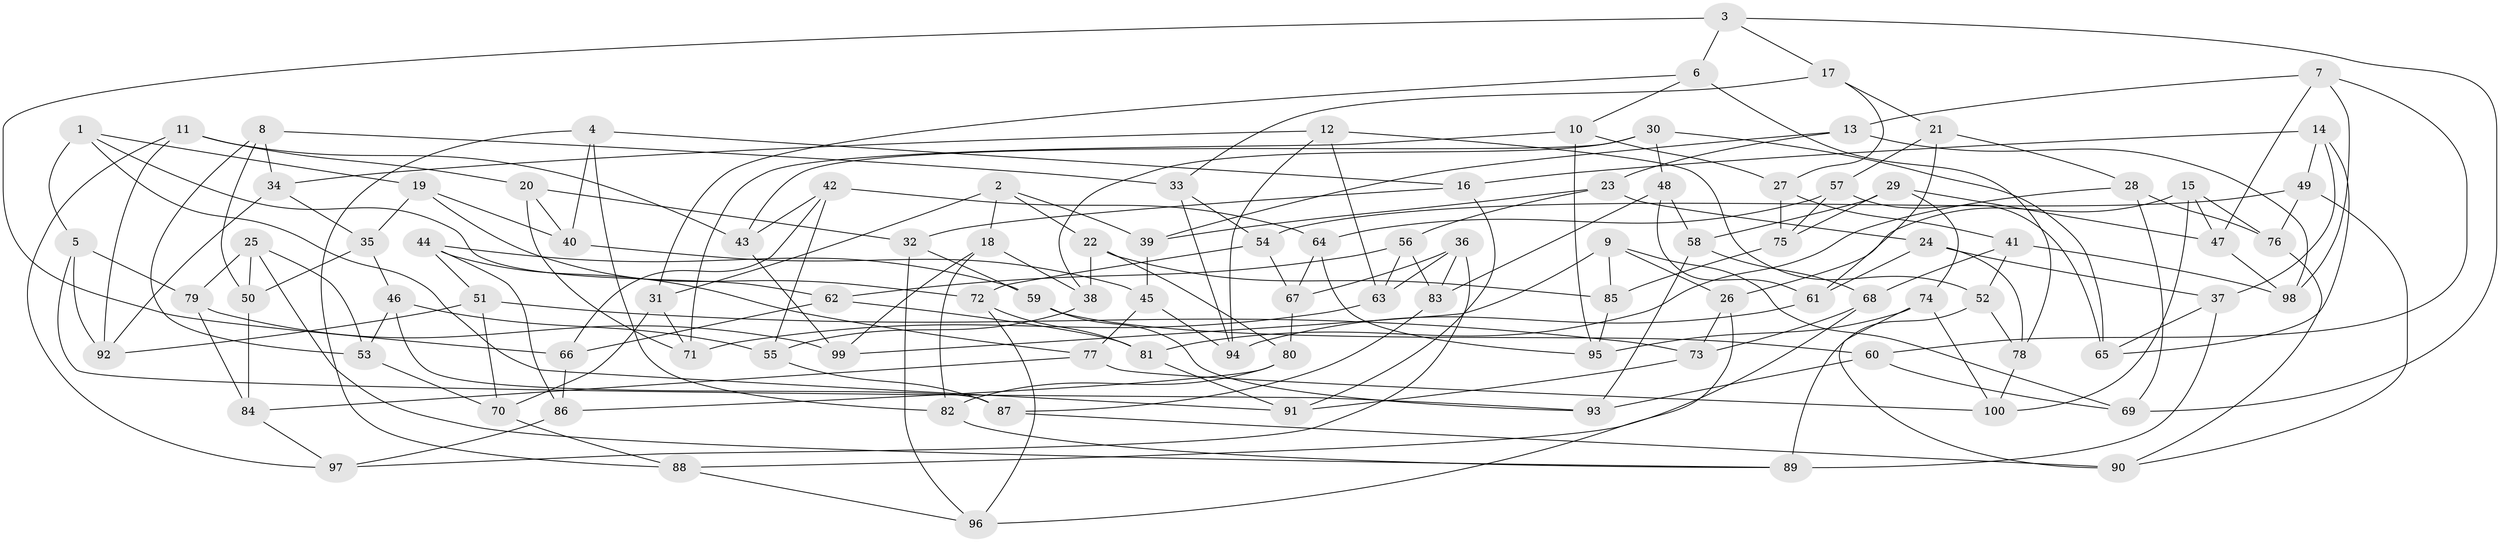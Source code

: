 // Generated by graph-tools (version 1.1) at 2025/11/02/21/25 10:11:16]
// undirected, 100 vertices, 200 edges
graph export_dot {
graph [start="1"]
  node [color=gray90,style=filled];
  1;
  2;
  3;
  4;
  5;
  6;
  7;
  8;
  9;
  10;
  11;
  12;
  13;
  14;
  15;
  16;
  17;
  18;
  19;
  20;
  21;
  22;
  23;
  24;
  25;
  26;
  27;
  28;
  29;
  30;
  31;
  32;
  33;
  34;
  35;
  36;
  37;
  38;
  39;
  40;
  41;
  42;
  43;
  44;
  45;
  46;
  47;
  48;
  49;
  50;
  51;
  52;
  53;
  54;
  55;
  56;
  57;
  58;
  59;
  60;
  61;
  62;
  63;
  64;
  65;
  66;
  67;
  68;
  69;
  70;
  71;
  72;
  73;
  74;
  75;
  76;
  77;
  78;
  79;
  80;
  81;
  82;
  83;
  84;
  85;
  86;
  87;
  88;
  89;
  90;
  91;
  92;
  93;
  94;
  95;
  96;
  97;
  98;
  99;
  100;
  1 -- 5;
  1 -- 62;
  1 -- 19;
  1 -- 91;
  2 -- 39;
  2 -- 22;
  2 -- 31;
  2 -- 18;
  3 -- 17;
  3 -- 6;
  3 -- 69;
  3 -- 66;
  4 -- 88;
  4 -- 82;
  4 -- 40;
  4 -- 16;
  5 -- 92;
  5 -- 93;
  5 -- 79;
  6 -- 10;
  6 -- 78;
  6 -- 31;
  7 -- 98;
  7 -- 47;
  7 -- 13;
  7 -- 60;
  8 -- 50;
  8 -- 53;
  8 -- 33;
  8 -- 34;
  9 -- 26;
  9 -- 99;
  9 -- 85;
  9 -- 69;
  10 -- 71;
  10 -- 95;
  10 -- 27;
  11 -- 20;
  11 -- 43;
  11 -- 92;
  11 -- 97;
  12 -- 94;
  12 -- 34;
  12 -- 52;
  12 -- 63;
  13 -- 39;
  13 -- 98;
  13 -- 23;
  14 -- 16;
  14 -- 37;
  14 -- 65;
  14 -- 49;
  15 -- 26;
  15 -- 47;
  15 -- 76;
  15 -- 100;
  16 -- 91;
  16 -- 32;
  17 -- 21;
  17 -- 33;
  17 -- 27;
  18 -- 99;
  18 -- 38;
  18 -- 82;
  19 -- 40;
  19 -- 35;
  19 -- 72;
  20 -- 40;
  20 -- 71;
  20 -- 32;
  21 -- 57;
  21 -- 28;
  21 -- 61;
  22 -- 38;
  22 -- 85;
  22 -- 80;
  23 -- 56;
  23 -- 24;
  23 -- 39;
  24 -- 78;
  24 -- 61;
  24 -- 37;
  25 -- 89;
  25 -- 50;
  25 -- 79;
  25 -- 53;
  26 -- 96;
  26 -- 73;
  27 -- 41;
  27 -- 75;
  28 -- 81;
  28 -- 76;
  28 -- 69;
  29 -- 58;
  29 -- 74;
  29 -- 75;
  29 -- 47;
  30 -- 65;
  30 -- 48;
  30 -- 38;
  30 -- 43;
  31 -- 71;
  31 -- 70;
  32 -- 59;
  32 -- 96;
  33 -- 94;
  33 -- 54;
  34 -- 92;
  34 -- 35;
  35 -- 50;
  35 -- 46;
  36 -- 67;
  36 -- 63;
  36 -- 97;
  36 -- 83;
  37 -- 65;
  37 -- 89;
  38 -- 55;
  39 -- 45;
  40 -- 45;
  41 -- 52;
  41 -- 68;
  41 -- 98;
  42 -- 55;
  42 -- 64;
  42 -- 43;
  42 -- 66;
  43 -- 99;
  44 -- 77;
  44 -- 51;
  44 -- 59;
  44 -- 86;
  45 -- 94;
  45 -- 77;
  46 -- 87;
  46 -- 55;
  46 -- 53;
  47 -- 98;
  48 -- 58;
  48 -- 83;
  48 -- 61;
  49 -- 90;
  49 -- 76;
  49 -- 54;
  50 -- 84;
  51 -- 73;
  51 -- 70;
  51 -- 92;
  52 -- 89;
  52 -- 78;
  53 -- 70;
  54 -- 72;
  54 -- 67;
  55 -- 87;
  56 -- 62;
  56 -- 63;
  56 -- 83;
  57 -- 64;
  57 -- 65;
  57 -- 75;
  58 -- 68;
  58 -- 93;
  59 -- 60;
  59 -- 93;
  60 -- 93;
  60 -- 69;
  61 -- 94;
  62 -- 66;
  62 -- 81;
  63 -- 71;
  64 -- 67;
  64 -- 95;
  66 -- 86;
  67 -- 80;
  68 -- 88;
  68 -- 73;
  70 -- 88;
  72 -- 96;
  72 -- 81;
  73 -- 91;
  74 -- 100;
  74 -- 90;
  74 -- 95;
  75 -- 85;
  76 -- 90;
  77 -- 84;
  77 -- 100;
  78 -- 100;
  79 -- 99;
  79 -- 84;
  80 -- 82;
  80 -- 86;
  81 -- 91;
  82 -- 89;
  83 -- 87;
  84 -- 97;
  85 -- 95;
  86 -- 97;
  87 -- 90;
  88 -- 96;
}
